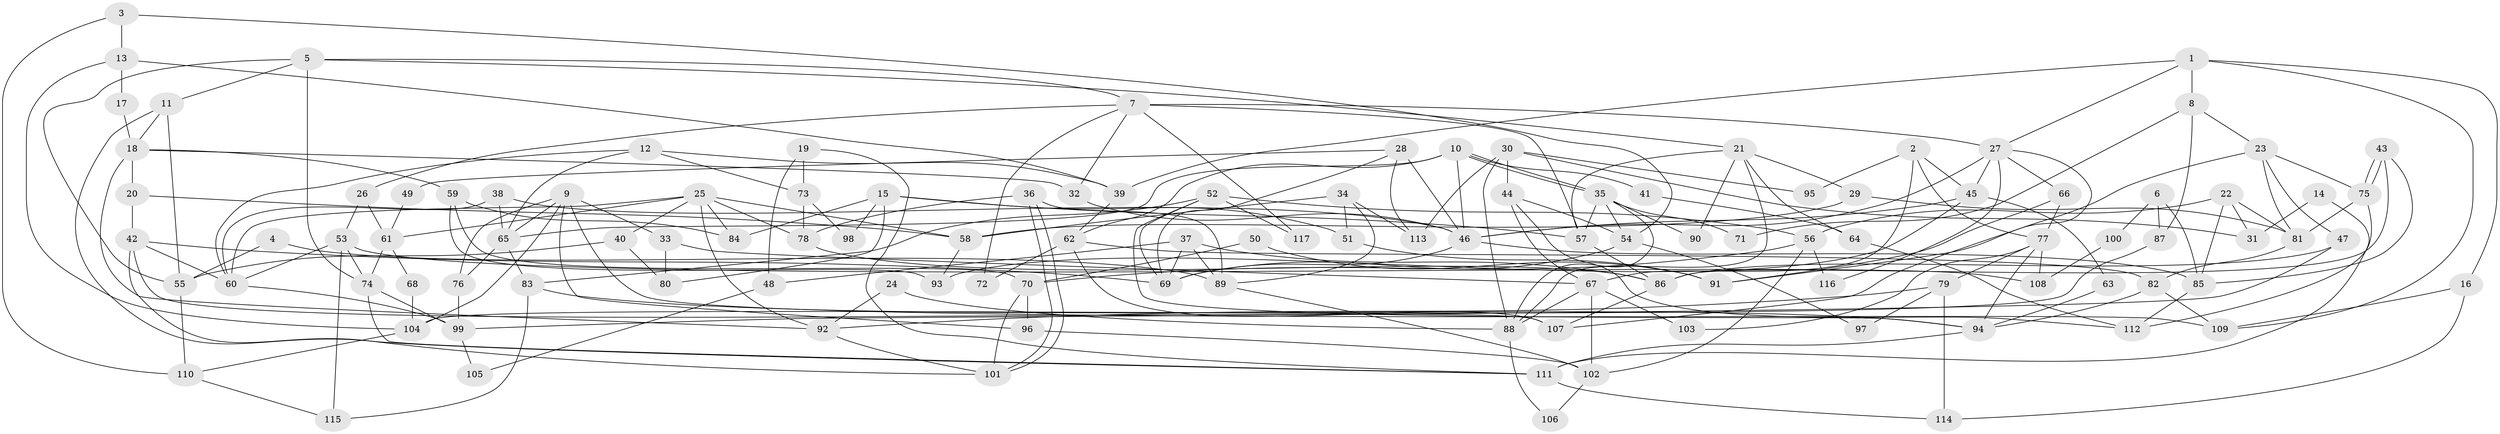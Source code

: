 // Generated by graph-tools (version 1.1) at 2025/50/03/09/25 03:50:12]
// undirected, 117 vertices, 234 edges
graph export_dot {
graph [start="1"]
  node [color=gray90,style=filled];
  1;
  2;
  3;
  4;
  5;
  6;
  7;
  8;
  9;
  10;
  11;
  12;
  13;
  14;
  15;
  16;
  17;
  18;
  19;
  20;
  21;
  22;
  23;
  24;
  25;
  26;
  27;
  28;
  29;
  30;
  31;
  32;
  33;
  34;
  35;
  36;
  37;
  38;
  39;
  40;
  41;
  42;
  43;
  44;
  45;
  46;
  47;
  48;
  49;
  50;
  51;
  52;
  53;
  54;
  55;
  56;
  57;
  58;
  59;
  60;
  61;
  62;
  63;
  64;
  65;
  66;
  67;
  68;
  69;
  70;
  71;
  72;
  73;
  74;
  75;
  76;
  77;
  78;
  79;
  80;
  81;
  82;
  83;
  84;
  85;
  86;
  87;
  88;
  89;
  90;
  91;
  92;
  93;
  94;
  95;
  96;
  97;
  98;
  99;
  100;
  101;
  102;
  103;
  104;
  105;
  106;
  107;
  108;
  109;
  110;
  111;
  112;
  113;
  114;
  115;
  116;
  117;
  1 -- 109;
  1 -- 27;
  1 -- 8;
  1 -- 16;
  1 -- 39;
  2 -- 45;
  2 -- 67;
  2 -- 77;
  2 -- 95;
  3 -- 110;
  3 -- 54;
  3 -- 13;
  4 -- 55;
  4 -- 89;
  5 -- 74;
  5 -- 55;
  5 -- 7;
  5 -- 11;
  5 -- 21;
  6 -- 87;
  6 -- 85;
  6 -- 100;
  7 -- 57;
  7 -- 26;
  7 -- 27;
  7 -- 32;
  7 -- 72;
  7 -- 117;
  8 -- 23;
  8 -- 71;
  8 -- 87;
  9 -- 109;
  9 -- 76;
  9 -- 33;
  9 -- 65;
  9 -- 96;
  9 -- 104;
  10 -- 46;
  10 -- 35;
  10 -- 35;
  10 -- 41;
  10 -- 62;
  10 -- 65;
  11 -- 18;
  11 -- 55;
  11 -- 111;
  12 -- 65;
  12 -- 39;
  12 -- 60;
  12 -- 73;
  13 -- 39;
  13 -- 17;
  13 -- 104;
  14 -- 31;
  14 -- 111;
  15 -- 84;
  15 -- 57;
  15 -- 51;
  15 -- 80;
  15 -- 98;
  16 -- 114;
  16 -- 109;
  17 -- 18;
  18 -- 32;
  18 -- 59;
  18 -- 20;
  18 -- 92;
  19 -- 111;
  19 -- 73;
  19 -- 48;
  20 -- 58;
  20 -- 42;
  21 -- 29;
  21 -- 57;
  21 -- 64;
  21 -- 88;
  21 -- 90;
  22 -- 85;
  22 -- 81;
  22 -- 31;
  22 -- 56;
  23 -- 75;
  23 -- 81;
  23 -- 47;
  23 -- 91;
  24 -- 92;
  24 -- 88;
  25 -- 92;
  25 -- 61;
  25 -- 40;
  25 -- 58;
  25 -- 60;
  25 -- 78;
  25 -- 84;
  26 -- 53;
  26 -- 61;
  27 -- 107;
  27 -- 45;
  27 -- 46;
  27 -- 66;
  27 -- 116;
  28 -- 69;
  28 -- 46;
  28 -- 49;
  28 -- 113;
  29 -- 58;
  29 -- 81;
  30 -- 44;
  30 -- 88;
  30 -- 31;
  30 -- 95;
  30 -- 113;
  32 -- 46;
  33 -- 67;
  33 -- 80;
  34 -- 51;
  34 -- 113;
  34 -- 58;
  34 -- 89;
  35 -- 57;
  35 -- 54;
  35 -- 71;
  35 -- 88;
  35 -- 90;
  36 -- 89;
  36 -- 101;
  36 -- 101;
  36 -- 78;
  37 -- 69;
  37 -- 89;
  37 -- 48;
  37 -- 86;
  38 -- 60;
  38 -- 65;
  38 -- 46;
  39 -- 62;
  40 -- 80;
  40 -- 55;
  41 -- 64;
  42 -- 60;
  42 -- 69;
  42 -- 101;
  42 -- 107;
  43 -- 86;
  43 -- 75;
  43 -- 75;
  43 -- 85;
  44 -- 67;
  44 -- 54;
  44 -- 112;
  45 -- 46;
  45 -- 63;
  45 -- 93;
  46 -- 69;
  46 -- 85;
  47 -- 86;
  47 -- 99;
  48 -- 105;
  49 -- 61;
  50 -- 70;
  50 -- 91;
  51 -- 91;
  52 -- 69;
  52 -- 83;
  52 -- 56;
  52 -- 94;
  52 -- 117;
  53 -- 74;
  53 -- 60;
  53 -- 108;
  53 -- 115;
  54 -- 69;
  54 -- 97;
  55 -- 110;
  56 -- 70;
  56 -- 102;
  56 -- 116;
  57 -- 86;
  58 -- 93;
  59 -- 70;
  59 -- 93;
  59 -- 84;
  60 -- 99;
  61 -- 74;
  61 -- 68;
  62 -- 107;
  62 -- 72;
  62 -- 82;
  63 -- 94;
  64 -- 112;
  65 -- 76;
  65 -- 83;
  66 -- 77;
  66 -- 91;
  67 -- 88;
  67 -- 102;
  67 -- 103;
  68 -- 104;
  70 -- 101;
  70 -- 96;
  73 -- 78;
  73 -- 98;
  74 -- 111;
  74 -- 99;
  75 -- 112;
  75 -- 81;
  76 -- 99;
  77 -- 94;
  77 -- 79;
  77 -- 103;
  77 -- 108;
  78 -- 86;
  79 -- 92;
  79 -- 97;
  79 -- 114;
  81 -- 82;
  82 -- 94;
  82 -- 109;
  83 -- 115;
  83 -- 94;
  85 -- 112;
  86 -- 107;
  87 -- 104;
  88 -- 106;
  89 -- 102;
  92 -- 101;
  94 -- 111;
  96 -- 102;
  99 -- 105;
  100 -- 108;
  102 -- 106;
  104 -- 110;
  110 -- 115;
  111 -- 114;
}
